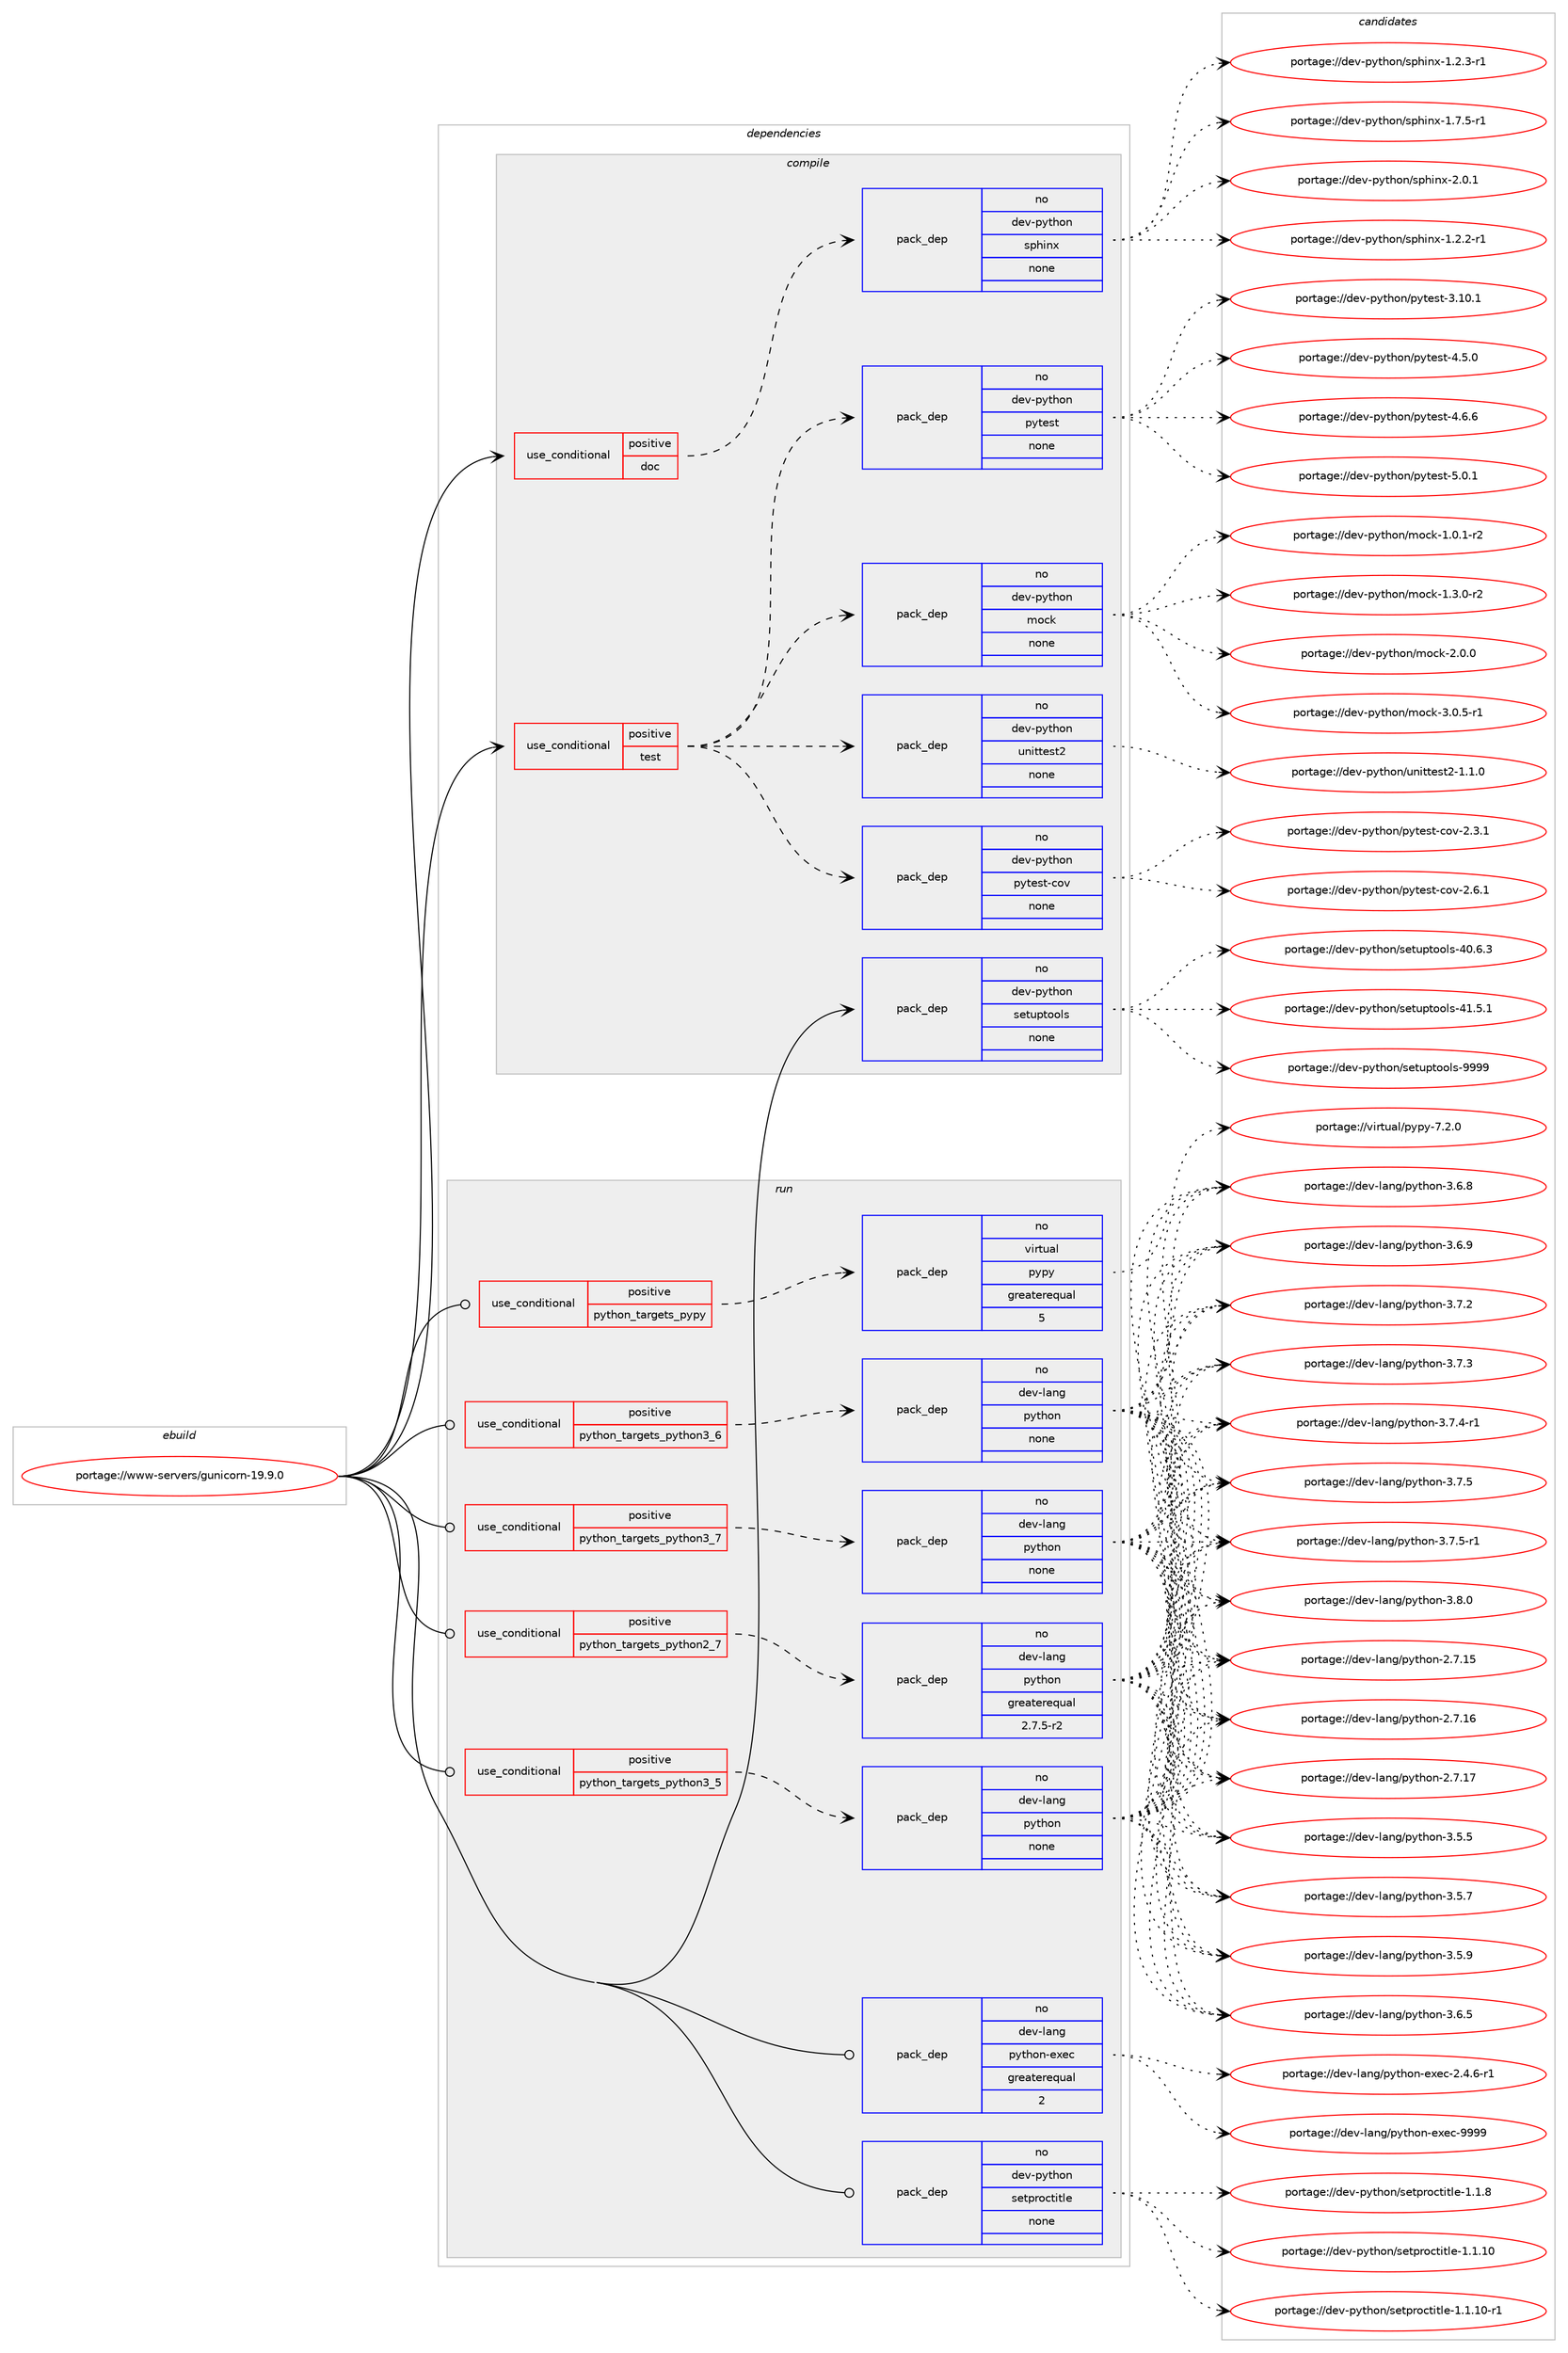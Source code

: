 digraph prolog {

# *************
# Graph options
# *************

newrank=true;
concentrate=true;
compound=true;
graph [rankdir=LR,fontname=Helvetica,fontsize=10,ranksep=1.5];#, ranksep=2.5, nodesep=0.2];
edge  [arrowhead=vee];
node  [fontname=Helvetica,fontsize=10];

# **********
# The ebuild
# **********

subgraph cluster_leftcol {
color=gray;
rank=same;
label=<<i>ebuild</i>>;
id [label="portage://www-servers/gunicorn-19.9.0", color=red, width=4, href="../www-servers/gunicorn-19.9.0.svg"];
}

# ****************
# The dependencies
# ****************

subgraph cluster_midcol {
color=gray;
label=<<i>dependencies</i>>;
subgraph cluster_compile {
fillcolor="#eeeeee";
style=filled;
label=<<i>compile</i>>;
subgraph cond106642 {
dependency443412 [label=<<TABLE BORDER="0" CELLBORDER="1" CELLSPACING="0" CELLPADDING="4"><TR><TD ROWSPAN="3" CELLPADDING="10">use_conditional</TD></TR><TR><TD>positive</TD></TR><TR><TD>doc</TD></TR></TABLE>>, shape=none, color=red];
subgraph pack328895 {
dependency443413 [label=<<TABLE BORDER="0" CELLBORDER="1" CELLSPACING="0" CELLPADDING="4" WIDTH="220"><TR><TD ROWSPAN="6" CELLPADDING="30">pack_dep</TD></TR><TR><TD WIDTH="110">no</TD></TR><TR><TD>dev-python</TD></TR><TR><TD>sphinx</TD></TR><TR><TD>none</TD></TR><TR><TD></TD></TR></TABLE>>, shape=none, color=blue];
}
dependency443412:e -> dependency443413:w [weight=20,style="dashed",arrowhead="vee"];
}
id:e -> dependency443412:w [weight=20,style="solid",arrowhead="vee"];
subgraph cond106643 {
dependency443414 [label=<<TABLE BORDER="0" CELLBORDER="1" CELLSPACING="0" CELLPADDING="4"><TR><TD ROWSPAN="3" CELLPADDING="10">use_conditional</TD></TR><TR><TD>positive</TD></TR><TR><TD>test</TD></TR></TABLE>>, shape=none, color=red];
subgraph pack328896 {
dependency443415 [label=<<TABLE BORDER="0" CELLBORDER="1" CELLSPACING="0" CELLPADDING="4" WIDTH="220"><TR><TD ROWSPAN="6" CELLPADDING="30">pack_dep</TD></TR><TR><TD WIDTH="110">no</TD></TR><TR><TD>dev-python</TD></TR><TR><TD>mock</TD></TR><TR><TD>none</TD></TR><TR><TD></TD></TR></TABLE>>, shape=none, color=blue];
}
dependency443414:e -> dependency443415:w [weight=20,style="dashed",arrowhead="vee"];
subgraph pack328897 {
dependency443416 [label=<<TABLE BORDER="0" CELLBORDER="1" CELLSPACING="0" CELLPADDING="4" WIDTH="220"><TR><TD ROWSPAN="6" CELLPADDING="30">pack_dep</TD></TR><TR><TD WIDTH="110">no</TD></TR><TR><TD>dev-python</TD></TR><TR><TD>pytest</TD></TR><TR><TD>none</TD></TR><TR><TD></TD></TR></TABLE>>, shape=none, color=blue];
}
dependency443414:e -> dependency443416:w [weight=20,style="dashed",arrowhead="vee"];
subgraph pack328898 {
dependency443417 [label=<<TABLE BORDER="0" CELLBORDER="1" CELLSPACING="0" CELLPADDING="4" WIDTH="220"><TR><TD ROWSPAN="6" CELLPADDING="30">pack_dep</TD></TR><TR><TD WIDTH="110">no</TD></TR><TR><TD>dev-python</TD></TR><TR><TD>pytest-cov</TD></TR><TR><TD>none</TD></TR><TR><TD></TD></TR></TABLE>>, shape=none, color=blue];
}
dependency443414:e -> dependency443417:w [weight=20,style="dashed",arrowhead="vee"];
subgraph pack328899 {
dependency443418 [label=<<TABLE BORDER="0" CELLBORDER="1" CELLSPACING="0" CELLPADDING="4" WIDTH="220"><TR><TD ROWSPAN="6" CELLPADDING="30">pack_dep</TD></TR><TR><TD WIDTH="110">no</TD></TR><TR><TD>dev-python</TD></TR><TR><TD>unittest2</TD></TR><TR><TD>none</TD></TR><TR><TD></TD></TR></TABLE>>, shape=none, color=blue];
}
dependency443414:e -> dependency443418:w [weight=20,style="dashed",arrowhead="vee"];
}
id:e -> dependency443414:w [weight=20,style="solid",arrowhead="vee"];
subgraph pack328900 {
dependency443419 [label=<<TABLE BORDER="0" CELLBORDER="1" CELLSPACING="0" CELLPADDING="4" WIDTH="220"><TR><TD ROWSPAN="6" CELLPADDING="30">pack_dep</TD></TR><TR><TD WIDTH="110">no</TD></TR><TR><TD>dev-python</TD></TR><TR><TD>setuptools</TD></TR><TR><TD>none</TD></TR><TR><TD></TD></TR></TABLE>>, shape=none, color=blue];
}
id:e -> dependency443419:w [weight=20,style="solid",arrowhead="vee"];
}
subgraph cluster_compileandrun {
fillcolor="#eeeeee";
style=filled;
label=<<i>compile and run</i>>;
}
subgraph cluster_run {
fillcolor="#eeeeee";
style=filled;
label=<<i>run</i>>;
subgraph cond106644 {
dependency443420 [label=<<TABLE BORDER="0" CELLBORDER="1" CELLSPACING="0" CELLPADDING="4"><TR><TD ROWSPAN="3" CELLPADDING="10">use_conditional</TD></TR><TR><TD>positive</TD></TR><TR><TD>python_targets_pypy</TD></TR></TABLE>>, shape=none, color=red];
subgraph pack328901 {
dependency443421 [label=<<TABLE BORDER="0" CELLBORDER="1" CELLSPACING="0" CELLPADDING="4" WIDTH="220"><TR><TD ROWSPAN="6" CELLPADDING="30">pack_dep</TD></TR><TR><TD WIDTH="110">no</TD></TR><TR><TD>virtual</TD></TR><TR><TD>pypy</TD></TR><TR><TD>greaterequal</TD></TR><TR><TD>5</TD></TR></TABLE>>, shape=none, color=blue];
}
dependency443420:e -> dependency443421:w [weight=20,style="dashed",arrowhead="vee"];
}
id:e -> dependency443420:w [weight=20,style="solid",arrowhead="odot"];
subgraph cond106645 {
dependency443422 [label=<<TABLE BORDER="0" CELLBORDER="1" CELLSPACING="0" CELLPADDING="4"><TR><TD ROWSPAN="3" CELLPADDING="10">use_conditional</TD></TR><TR><TD>positive</TD></TR><TR><TD>python_targets_python2_7</TD></TR></TABLE>>, shape=none, color=red];
subgraph pack328902 {
dependency443423 [label=<<TABLE BORDER="0" CELLBORDER="1" CELLSPACING="0" CELLPADDING="4" WIDTH="220"><TR><TD ROWSPAN="6" CELLPADDING="30">pack_dep</TD></TR><TR><TD WIDTH="110">no</TD></TR><TR><TD>dev-lang</TD></TR><TR><TD>python</TD></TR><TR><TD>greaterequal</TD></TR><TR><TD>2.7.5-r2</TD></TR></TABLE>>, shape=none, color=blue];
}
dependency443422:e -> dependency443423:w [weight=20,style="dashed",arrowhead="vee"];
}
id:e -> dependency443422:w [weight=20,style="solid",arrowhead="odot"];
subgraph cond106646 {
dependency443424 [label=<<TABLE BORDER="0" CELLBORDER="1" CELLSPACING="0" CELLPADDING="4"><TR><TD ROWSPAN="3" CELLPADDING="10">use_conditional</TD></TR><TR><TD>positive</TD></TR><TR><TD>python_targets_python3_5</TD></TR></TABLE>>, shape=none, color=red];
subgraph pack328903 {
dependency443425 [label=<<TABLE BORDER="0" CELLBORDER="1" CELLSPACING="0" CELLPADDING="4" WIDTH="220"><TR><TD ROWSPAN="6" CELLPADDING="30">pack_dep</TD></TR><TR><TD WIDTH="110">no</TD></TR><TR><TD>dev-lang</TD></TR><TR><TD>python</TD></TR><TR><TD>none</TD></TR><TR><TD></TD></TR></TABLE>>, shape=none, color=blue];
}
dependency443424:e -> dependency443425:w [weight=20,style="dashed",arrowhead="vee"];
}
id:e -> dependency443424:w [weight=20,style="solid",arrowhead="odot"];
subgraph cond106647 {
dependency443426 [label=<<TABLE BORDER="0" CELLBORDER="1" CELLSPACING="0" CELLPADDING="4"><TR><TD ROWSPAN="3" CELLPADDING="10">use_conditional</TD></TR><TR><TD>positive</TD></TR><TR><TD>python_targets_python3_6</TD></TR></TABLE>>, shape=none, color=red];
subgraph pack328904 {
dependency443427 [label=<<TABLE BORDER="0" CELLBORDER="1" CELLSPACING="0" CELLPADDING="4" WIDTH="220"><TR><TD ROWSPAN="6" CELLPADDING="30">pack_dep</TD></TR><TR><TD WIDTH="110">no</TD></TR><TR><TD>dev-lang</TD></TR><TR><TD>python</TD></TR><TR><TD>none</TD></TR><TR><TD></TD></TR></TABLE>>, shape=none, color=blue];
}
dependency443426:e -> dependency443427:w [weight=20,style="dashed",arrowhead="vee"];
}
id:e -> dependency443426:w [weight=20,style="solid",arrowhead="odot"];
subgraph cond106648 {
dependency443428 [label=<<TABLE BORDER="0" CELLBORDER="1" CELLSPACING="0" CELLPADDING="4"><TR><TD ROWSPAN="3" CELLPADDING="10">use_conditional</TD></TR><TR><TD>positive</TD></TR><TR><TD>python_targets_python3_7</TD></TR></TABLE>>, shape=none, color=red];
subgraph pack328905 {
dependency443429 [label=<<TABLE BORDER="0" CELLBORDER="1" CELLSPACING="0" CELLPADDING="4" WIDTH="220"><TR><TD ROWSPAN="6" CELLPADDING="30">pack_dep</TD></TR><TR><TD WIDTH="110">no</TD></TR><TR><TD>dev-lang</TD></TR><TR><TD>python</TD></TR><TR><TD>none</TD></TR><TR><TD></TD></TR></TABLE>>, shape=none, color=blue];
}
dependency443428:e -> dependency443429:w [weight=20,style="dashed",arrowhead="vee"];
}
id:e -> dependency443428:w [weight=20,style="solid",arrowhead="odot"];
subgraph pack328906 {
dependency443430 [label=<<TABLE BORDER="0" CELLBORDER="1" CELLSPACING="0" CELLPADDING="4" WIDTH="220"><TR><TD ROWSPAN="6" CELLPADDING="30">pack_dep</TD></TR><TR><TD WIDTH="110">no</TD></TR><TR><TD>dev-lang</TD></TR><TR><TD>python-exec</TD></TR><TR><TD>greaterequal</TD></TR><TR><TD>2</TD></TR></TABLE>>, shape=none, color=blue];
}
id:e -> dependency443430:w [weight=20,style="solid",arrowhead="odot"];
subgraph pack328907 {
dependency443431 [label=<<TABLE BORDER="0" CELLBORDER="1" CELLSPACING="0" CELLPADDING="4" WIDTH="220"><TR><TD ROWSPAN="6" CELLPADDING="30">pack_dep</TD></TR><TR><TD WIDTH="110">no</TD></TR><TR><TD>dev-python</TD></TR><TR><TD>setproctitle</TD></TR><TR><TD>none</TD></TR><TR><TD></TD></TR></TABLE>>, shape=none, color=blue];
}
id:e -> dependency443431:w [weight=20,style="solid",arrowhead="odot"];
}
}

# **************
# The candidates
# **************

subgraph cluster_choices {
rank=same;
color=gray;
label=<<i>candidates</i>>;

subgraph choice328895 {
color=black;
nodesep=1;
choiceportage10010111845112121116104111110471151121041051101204549465046504511449 [label="portage://dev-python/sphinx-1.2.2-r1", color=red, width=4,href="../dev-python/sphinx-1.2.2-r1.svg"];
choiceportage10010111845112121116104111110471151121041051101204549465046514511449 [label="portage://dev-python/sphinx-1.2.3-r1", color=red, width=4,href="../dev-python/sphinx-1.2.3-r1.svg"];
choiceportage10010111845112121116104111110471151121041051101204549465546534511449 [label="portage://dev-python/sphinx-1.7.5-r1", color=red, width=4,href="../dev-python/sphinx-1.7.5-r1.svg"];
choiceportage1001011184511212111610411111047115112104105110120455046484649 [label="portage://dev-python/sphinx-2.0.1", color=red, width=4,href="../dev-python/sphinx-2.0.1.svg"];
dependency443413:e -> choiceportage10010111845112121116104111110471151121041051101204549465046504511449:w [style=dotted,weight="100"];
dependency443413:e -> choiceportage10010111845112121116104111110471151121041051101204549465046514511449:w [style=dotted,weight="100"];
dependency443413:e -> choiceportage10010111845112121116104111110471151121041051101204549465546534511449:w [style=dotted,weight="100"];
dependency443413:e -> choiceportage1001011184511212111610411111047115112104105110120455046484649:w [style=dotted,weight="100"];
}
subgraph choice328896 {
color=black;
nodesep=1;
choiceportage1001011184511212111610411111047109111991074549464846494511450 [label="portage://dev-python/mock-1.0.1-r2", color=red, width=4,href="../dev-python/mock-1.0.1-r2.svg"];
choiceportage1001011184511212111610411111047109111991074549465146484511450 [label="portage://dev-python/mock-1.3.0-r2", color=red, width=4,href="../dev-python/mock-1.3.0-r2.svg"];
choiceportage100101118451121211161041111104710911199107455046484648 [label="portage://dev-python/mock-2.0.0", color=red, width=4,href="../dev-python/mock-2.0.0.svg"];
choiceportage1001011184511212111610411111047109111991074551464846534511449 [label="portage://dev-python/mock-3.0.5-r1", color=red, width=4,href="../dev-python/mock-3.0.5-r1.svg"];
dependency443415:e -> choiceportage1001011184511212111610411111047109111991074549464846494511450:w [style=dotted,weight="100"];
dependency443415:e -> choiceportage1001011184511212111610411111047109111991074549465146484511450:w [style=dotted,weight="100"];
dependency443415:e -> choiceportage100101118451121211161041111104710911199107455046484648:w [style=dotted,weight="100"];
dependency443415:e -> choiceportage1001011184511212111610411111047109111991074551464846534511449:w [style=dotted,weight="100"];
}
subgraph choice328897 {
color=black;
nodesep=1;
choiceportage100101118451121211161041111104711212111610111511645514649484649 [label="portage://dev-python/pytest-3.10.1", color=red, width=4,href="../dev-python/pytest-3.10.1.svg"];
choiceportage1001011184511212111610411111047112121116101115116455246534648 [label="portage://dev-python/pytest-4.5.0", color=red, width=4,href="../dev-python/pytest-4.5.0.svg"];
choiceportage1001011184511212111610411111047112121116101115116455246544654 [label="portage://dev-python/pytest-4.6.6", color=red, width=4,href="../dev-python/pytest-4.6.6.svg"];
choiceportage1001011184511212111610411111047112121116101115116455346484649 [label="portage://dev-python/pytest-5.0.1", color=red, width=4,href="../dev-python/pytest-5.0.1.svg"];
dependency443416:e -> choiceportage100101118451121211161041111104711212111610111511645514649484649:w [style=dotted,weight="100"];
dependency443416:e -> choiceportage1001011184511212111610411111047112121116101115116455246534648:w [style=dotted,weight="100"];
dependency443416:e -> choiceportage1001011184511212111610411111047112121116101115116455246544654:w [style=dotted,weight="100"];
dependency443416:e -> choiceportage1001011184511212111610411111047112121116101115116455346484649:w [style=dotted,weight="100"];
}
subgraph choice328898 {
color=black;
nodesep=1;
choiceportage10010111845112121116104111110471121211161011151164599111118455046514649 [label="portage://dev-python/pytest-cov-2.3.1", color=red, width=4,href="../dev-python/pytest-cov-2.3.1.svg"];
choiceportage10010111845112121116104111110471121211161011151164599111118455046544649 [label="portage://dev-python/pytest-cov-2.6.1", color=red, width=4,href="../dev-python/pytest-cov-2.6.1.svg"];
dependency443417:e -> choiceportage10010111845112121116104111110471121211161011151164599111118455046514649:w [style=dotted,weight="100"];
dependency443417:e -> choiceportage10010111845112121116104111110471121211161011151164599111118455046544649:w [style=dotted,weight="100"];
}
subgraph choice328899 {
color=black;
nodesep=1;
choiceportage100101118451121211161041111104711711010511611610111511650454946494648 [label="portage://dev-python/unittest2-1.1.0", color=red, width=4,href="../dev-python/unittest2-1.1.0.svg"];
dependency443418:e -> choiceportage100101118451121211161041111104711711010511611610111511650454946494648:w [style=dotted,weight="100"];
}
subgraph choice328900 {
color=black;
nodesep=1;
choiceportage100101118451121211161041111104711510111611711211611111110811545524846544651 [label="portage://dev-python/setuptools-40.6.3", color=red, width=4,href="../dev-python/setuptools-40.6.3.svg"];
choiceportage100101118451121211161041111104711510111611711211611111110811545524946534649 [label="portage://dev-python/setuptools-41.5.1", color=red, width=4,href="../dev-python/setuptools-41.5.1.svg"];
choiceportage10010111845112121116104111110471151011161171121161111111081154557575757 [label="portage://dev-python/setuptools-9999", color=red, width=4,href="../dev-python/setuptools-9999.svg"];
dependency443419:e -> choiceportage100101118451121211161041111104711510111611711211611111110811545524846544651:w [style=dotted,weight="100"];
dependency443419:e -> choiceportage100101118451121211161041111104711510111611711211611111110811545524946534649:w [style=dotted,weight="100"];
dependency443419:e -> choiceportage10010111845112121116104111110471151011161171121161111111081154557575757:w [style=dotted,weight="100"];
}
subgraph choice328901 {
color=black;
nodesep=1;
choiceportage1181051141161179710847112121112121455546504648 [label="portage://virtual/pypy-7.2.0", color=red, width=4,href="../virtual/pypy-7.2.0.svg"];
dependency443421:e -> choiceportage1181051141161179710847112121112121455546504648:w [style=dotted,weight="100"];
}
subgraph choice328902 {
color=black;
nodesep=1;
choiceportage10010111845108971101034711212111610411111045504655464953 [label="portage://dev-lang/python-2.7.15", color=red, width=4,href="../dev-lang/python-2.7.15.svg"];
choiceportage10010111845108971101034711212111610411111045504655464954 [label="portage://dev-lang/python-2.7.16", color=red, width=4,href="../dev-lang/python-2.7.16.svg"];
choiceportage10010111845108971101034711212111610411111045504655464955 [label="portage://dev-lang/python-2.7.17", color=red, width=4,href="../dev-lang/python-2.7.17.svg"];
choiceportage100101118451089711010347112121116104111110455146534653 [label="portage://dev-lang/python-3.5.5", color=red, width=4,href="../dev-lang/python-3.5.5.svg"];
choiceportage100101118451089711010347112121116104111110455146534655 [label="portage://dev-lang/python-3.5.7", color=red, width=4,href="../dev-lang/python-3.5.7.svg"];
choiceportage100101118451089711010347112121116104111110455146534657 [label="portage://dev-lang/python-3.5.9", color=red, width=4,href="../dev-lang/python-3.5.9.svg"];
choiceportage100101118451089711010347112121116104111110455146544653 [label="portage://dev-lang/python-3.6.5", color=red, width=4,href="../dev-lang/python-3.6.5.svg"];
choiceportage100101118451089711010347112121116104111110455146544656 [label="portage://dev-lang/python-3.6.8", color=red, width=4,href="../dev-lang/python-3.6.8.svg"];
choiceportage100101118451089711010347112121116104111110455146544657 [label="portage://dev-lang/python-3.6.9", color=red, width=4,href="../dev-lang/python-3.6.9.svg"];
choiceportage100101118451089711010347112121116104111110455146554650 [label="portage://dev-lang/python-3.7.2", color=red, width=4,href="../dev-lang/python-3.7.2.svg"];
choiceportage100101118451089711010347112121116104111110455146554651 [label="portage://dev-lang/python-3.7.3", color=red, width=4,href="../dev-lang/python-3.7.3.svg"];
choiceportage1001011184510897110103471121211161041111104551465546524511449 [label="portage://dev-lang/python-3.7.4-r1", color=red, width=4,href="../dev-lang/python-3.7.4-r1.svg"];
choiceportage100101118451089711010347112121116104111110455146554653 [label="portage://dev-lang/python-3.7.5", color=red, width=4,href="../dev-lang/python-3.7.5.svg"];
choiceportage1001011184510897110103471121211161041111104551465546534511449 [label="portage://dev-lang/python-3.7.5-r1", color=red, width=4,href="../dev-lang/python-3.7.5-r1.svg"];
choiceportage100101118451089711010347112121116104111110455146564648 [label="portage://dev-lang/python-3.8.0", color=red, width=4,href="../dev-lang/python-3.8.0.svg"];
dependency443423:e -> choiceportage10010111845108971101034711212111610411111045504655464953:w [style=dotted,weight="100"];
dependency443423:e -> choiceportage10010111845108971101034711212111610411111045504655464954:w [style=dotted,weight="100"];
dependency443423:e -> choiceportage10010111845108971101034711212111610411111045504655464955:w [style=dotted,weight="100"];
dependency443423:e -> choiceportage100101118451089711010347112121116104111110455146534653:w [style=dotted,weight="100"];
dependency443423:e -> choiceportage100101118451089711010347112121116104111110455146534655:w [style=dotted,weight="100"];
dependency443423:e -> choiceportage100101118451089711010347112121116104111110455146534657:w [style=dotted,weight="100"];
dependency443423:e -> choiceportage100101118451089711010347112121116104111110455146544653:w [style=dotted,weight="100"];
dependency443423:e -> choiceportage100101118451089711010347112121116104111110455146544656:w [style=dotted,weight="100"];
dependency443423:e -> choiceportage100101118451089711010347112121116104111110455146544657:w [style=dotted,weight="100"];
dependency443423:e -> choiceportage100101118451089711010347112121116104111110455146554650:w [style=dotted,weight="100"];
dependency443423:e -> choiceportage100101118451089711010347112121116104111110455146554651:w [style=dotted,weight="100"];
dependency443423:e -> choiceportage1001011184510897110103471121211161041111104551465546524511449:w [style=dotted,weight="100"];
dependency443423:e -> choiceportage100101118451089711010347112121116104111110455146554653:w [style=dotted,weight="100"];
dependency443423:e -> choiceportage1001011184510897110103471121211161041111104551465546534511449:w [style=dotted,weight="100"];
dependency443423:e -> choiceportage100101118451089711010347112121116104111110455146564648:w [style=dotted,weight="100"];
}
subgraph choice328903 {
color=black;
nodesep=1;
choiceportage10010111845108971101034711212111610411111045504655464953 [label="portage://dev-lang/python-2.7.15", color=red, width=4,href="../dev-lang/python-2.7.15.svg"];
choiceportage10010111845108971101034711212111610411111045504655464954 [label="portage://dev-lang/python-2.7.16", color=red, width=4,href="../dev-lang/python-2.7.16.svg"];
choiceportage10010111845108971101034711212111610411111045504655464955 [label="portage://dev-lang/python-2.7.17", color=red, width=4,href="../dev-lang/python-2.7.17.svg"];
choiceportage100101118451089711010347112121116104111110455146534653 [label="portage://dev-lang/python-3.5.5", color=red, width=4,href="../dev-lang/python-3.5.5.svg"];
choiceportage100101118451089711010347112121116104111110455146534655 [label="portage://dev-lang/python-3.5.7", color=red, width=4,href="../dev-lang/python-3.5.7.svg"];
choiceportage100101118451089711010347112121116104111110455146534657 [label="portage://dev-lang/python-3.5.9", color=red, width=4,href="../dev-lang/python-3.5.9.svg"];
choiceportage100101118451089711010347112121116104111110455146544653 [label="portage://dev-lang/python-3.6.5", color=red, width=4,href="../dev-lang/python-3.6.5.svg"];
choiceportage100101118451089711010347112121116104111110455146544656 [label="portage://dev-lang/python-3.6.8", color=red, width=4,href="../dev-lang/python-3.6.8.svg"];
choiceportage100101118451089711010347112121116104111110455146544657 [label="portage://dev-lang/python-3.6.9", color=red, width=4,href="../dev-lang/python-3.6.9.svg"];
choiceportage100101118451089711010347112121116104111110455146554650 [label="portage://dev-lang/python-3.7.2", color=red, width=4,href="../dev-lang/python-3.7.2.svg"];
choiceportage100101118451089711010347112121116104111110455146554651 [label="portage://dev-lang/python-3.7.3", color=red, width=4,href="../dev-lang/python-3.7.3.svg"];
choiceportage1001011184510897110103471121211161041111104551465546524511449 [label="portage://dev-lang/python-3.7.4-r1", color=red, width=4,href="../dev-lang/python-3.7.4-r1.svg"];
choiceportage100101118451089711010347112121116104111110455146554653 [label="portage://dev-lang/python-3.7.5", color=red, width=4,href="../dev-lang/python-3.7.5.svg"];
choiceportage1001011184510897110103471121211161041111104551465546534511449 [label="portage://dev-lang/python-3.7.5-r1", color=red, width=4,href="../dev-lang/python-3.7.5-r1.svg"];
choiceportage100101118451089711010347112121116104111110455146564648 [label="portage://dev-lang/python-3.8.0", color=red, width=4,href="../dev-lang/python-3.8.0.svg"];
dependency443425:e -> choiceportage10010111845108971101034711212111610411111045504655464953:w [style=dotted,weight="100"];
dependency443425:e -> choiceportage10010111845108971101034711212111610411111045504655464954:w [style=dotted,weight="100"];
dependency443425:e -> choiceportage10010111845108971101034711212111610411111045504655464955:w [style=dotted,weight="100"];
dependency443425:e -> choiceportage100101118451089711010347112121116104111110455146534653:w [style=dotted,weight="100"];
dependency443425:e -> choiceportage100101118451089711010347112121116104111110455146534655:w [style=dotted,weight="100"];
dependency443425:e -> choiceportage100101118451089711010347112121116104111110455146534657:w [style=dotted,weight="100"];
dependency443425:e -> choiceportage100101118451089711010347112121116104111110455146544653:w [style=dotted,weight="100"];
dependency443425:e -> choiceportage100101118451089711010347112121116104111110455146544656:w [style=dotted,weight="100"];
dependency443425:e -> choiceportage100101118451089711010347112121116104111110455146544657:w [style=dotted,weight="100"];
dependency443425:e -> choiceportage100101118451089711010347112121116104111110455146554650:w [style=dotted,weight="100"];
dependency443425:e -> choiceportage100101118451089711010347112121116104111110455146554651:w [style=dotted,weight="100"];
dependency443425:e -> choiceportage1001011184510897110103471121211161041111104551465546524511449:w [style=dotted,weight="100"];
dependency443425:e -> choiceportage100101118451089711010347112121116104111110455146554653:w [style=dotted,weight="100"];
dependency443425:e -> choiceportage1001011184510897110103471121211161041111104551465546534511449:w [style=dotted,weight="100"];
dependency443425:e -> choiceportage100101118451089711010347112121116104111110455146564648:w [style=dotted,weight="100"];
}
subgraph choice328904 {
color=black;
nodesep=1;
choiceportage10010111845108971101034711212111610411111045504655464953 [label="portage://dev-lang/python-2.7.15", color=red, width=4,href="../dev-lang/python-2.7.15.svg"];
choiceportage10010111845108971101034711212111610411111045504655464954 [label="portage://dev-lang/python-2.7.16", color=red, width=4,href="../dev-lang/python-2.7.16.svg"];
choiceportage10010111845108971101034711212111610411111045504655464955 [label="portage://dev-lang/python-2.7.17", color=red, width=4,href="../dev-lang/python-2.7.17.svg"];
choiceportage100101118451089711010347112121116104111110455146534653 [label="portage://dev-lang/python-3.5.5", color=red, width=4,href="../dev-lang/python-3.5.5.svg"];
choiceportage100101118451089711010347112121116104111110455146534655 [label="portage://dev-lang/python-3.5.7", color=red, width=4,href="../dev-lang/python-3.5.7.svg"];
choiceportage100101118451089711010347112121116104111110455146534657 [label="portage://dev-lang/python-3.5.9", color=red, width=4,href="../dev-lang/python-3.5.9.svg"];
choiceportage100101118451089711010347112121116104111110455146544653 [label="portage://dev-lang/python-3.6.5", color=red, width=4,href="../dev-lang/python-3.6.5.svg"];
choiceportage100101118451089711010347112121116104111110455146544656 [label="portage://dev-lang/python-3.6.8", color=red, width=4,href="../dev-lang/python-3.6.8.svg"];
choiceportage100101118451089711010347112121116104111110455146544657 [label="portage://dev-lang/python-3.6.9", color=red, width=4,href="../dev-lang/python-3.6.9.svg"];
choiceportage100101118451089711010347112121116104111110455146554650 [label="portage://dev-lang/python-3.7.2", color=red, width=4,href="../dev-lang/python-3.7.2.svg"];
choiceportage100101118451089711010347112121116104111110455146554651 [label="portage://dev-lang/python-3.7.3", color=red, width=4,href="../dev-lang/python-3.7.3.svg"];
choiceportage1001011184510897110103471121211161041111104551465546524511449 [label="portage://dev-lang/python-3.7.4-r1", color=red, width=4,href="../dev-lang/python-3.7.4-r1.svg"];
choiceportage100101118451089711010347112121116104111110455146554653 [label="portage://dev-lang/python-3.7.5", color=red, width=4,href="../dev-lang/python-3.7.5.svg"];
choiceportage1001011184510897110103471121211161041111104551465546534511449 [label="portage://dev-lang/python-3.7.5-r1", color=red, width=4,href="../dev-lang/python-3.7.5-r1.svg"];
choiceportage100101118451089711010347112121116104111110455146564648 [label="portage://dev-lang/python-3.8.0", color=red, width=4,href="../dev-lang/python-3.8.0.svg"];
dependency443427:e -> choiceportage10010111845108971101034711212111610411111045504655464953:w [style=dotted,weight="100"];
dependency443427:e -> choiceportage10010111845108971101034711212111610411111045504655464954:w [style=dotted,weight="100"];
dependency443427:e -> choiceportage10010111845108971101034711212111610411111045504655464955:w [style=dotted,weight="100"];
dependency443427:e -> choiceportage100101118451089711010347112121116104111110455146534653:w [style=dotted,weight="100"];
dependency443427:e -> choiceportage100101118451089711010347112121116104111110455146534655:w [style=dotted,weight="100"];
dependency443427:e -> choiceportage100101118451089711010347112121116104111110455146534657:w [style=dotted,weight="100"];
dependency443427:e -> choiceportage100101118451089711010347112121116104111110455146544653:w [style=dotted,weight="100"];
dependency443427:e -> choiceportage100101118451089711010347112121116104111110455146544656:w [style=dotted,weight="100"];
dependency443427:e -> choiceportage100101118451089711010347112121116104111110455146544657:w [style=dotted,weight="100"];
dependency443427:e -> choiceportage100101118451089711010347112121116104111110455146554650:w [style=dotted,weight="100"];
dependency443427:e -> choiceportage100101118451089711010347112121116104111110455146554651:w [style=dotted,weight="100"];
dependency443427:e -> choiceportage1001011184510897110103471121211161041111104551465546524511449:w [style=dotted,weight="100"];
dependency443427:e -> choiceportage100101118451089711010347112121116104111110455146554653:w [style=dotted,weight="100"];
dependency443427:e -> choiceportage1001011184510897110103471121211161041111104551465546534511449:w [style=dotted,weight="100"];
dependency443427:e -> choiceportage100101118451089711010347112121116104111110455146564648:w [style=dotted,weight="100"];
}
subgraph choice328905 {
color=black;
nodesep=1;
choiceportage10010111845108971101034711212111610411111045504655464953 [label="portage://dev-lang/python-2.7.15", color=red, width=4,href="../dev-lang/python-2.7.15.svg"];
choiceportage10010111845108971101034711212111610411111045504655464954 [label="portage://dev-lang/python-2.7.16", color=red, width=4,href="../dev-lang/python-2.7.16.svg"];
choiceportage10010111845108971101034711212111610411111045504655464955 [label="portage://dev-lang/python-2.7.17", color=red, width=4,href="../dev-lang/python-2.7.17.svg"];
choiceportage100101118451089711010347112121116104111110455146534653 [label="portage://dev-lang/python-3.5.5", color=red, width=4,href="../dev-lang/python-3.5.5.svg"];
choiceportage100101118451089711010347112121116104111110455146534655 [label="portage://dev-lang/python-3.5.7", color=red, width=4,href="../dev-lang/python-3.5.7.svg"];
choiceportage100101118451089711010347112121116104111110455146534657 [label="portage://dev-lang/python-3.5.9", color=red, width=4,href="../dev-lang/python-3.5.9.svg"];
choiceportage100101118451089711010347112121116104111110455146544653 [label="portage://dev-lang/python-3.6.5", color=red, width=4,href="../dev-lang/python-3.6.5.svg"];
choiceportage100101118451089711010347112121116104111110455146544656 [label="portage://dev-lang/python-3.6.8", color=red, width=4,href="../dev-lang/python-3.6.8.svg"];
choiceportage100101118451089711010347112121116104111110455146544657 [label="portage://dev-lang/python-3.6.9", color=red, width=4,href="../dev-lang/python-3.6.9.svg"];
choiceportage100101118451089711010347112121116104111110455146554650 [label="portage://dev-lang/python-3.7.2", color=red, width=4,href="../dev-lang/python-3.7.2.svg"];
choiceportage100101118451089711010347112121116104111110455146554651 [label="portage://dev-lang/python-3.7.3", color=red, width=4,href="../dev-lang/python-3.7.3.svg"];
choiceportage1001011184510897110103471121211161041111104551465546524511449 [label="portage://dev-lang/python-3.7.4-r1", color=red, width=4,href="../dev-lang/python-3.7.4-r1.svg"];
choiceportage100101118451089711010347112121116104111110455146554653 [label="portage://dev-lang/python-3.7.5", color=red, width=4,href="../dev-lang/python-3.7.5.svg"];
choiceportage1001011184510897110103471121211161041111104551465546534511449 [label="portage://dev-lang/python-3.7.5-r1", color=red, width=4,href="../dev-lang/python-3.7.5-r1.svg"];
choiceportage100101118451089711010347112121116104111110455146564648 [label="portage://dev-lang/python-3.8.0", color=red, width=4,href="../dev-lang/python-3.8.0.svg"];
dependency443429:e -> choiceportage10010111845108971101034711212111610411111045504655464953:w [style=dotted,weight="100"];
dependency443429:e -> choiceportage10010111845108971101034711212111610411111045504655464954:w [style=dotted,weight="100"];
dependency443429:e -> choiceportage10010111845108971101034711212111610411111045504655464955:w [style=dotted,weight="100"];
dependency443429:e -> choiceportage100101118451089711010347112121116104111110455146534653:w [style=dotted,weight="100"];
dependency443429:e -> choiceportage100101118451089711010347112121116104111110455146534655:w [style=dotted,weight="100"];
dependency443429:e -> choiceportage100101118451089711010347112121116104111110455146534657:w [style=dotted,weight="100"];
dependency443429:e -> choiceportage100101118451089711010347112121116104111110455146544653:w [style=dotted,weight="100"];
dependency443429:e -> choiceportage100101118451089711010347112121116104111110455146544656:w [style=dotted,weight="100"];
dependency443429:e -> choiceportage100101118451089711010347112121116104111110455146544657:w [style=dotted,weight="100"];
dependency443429:e -> choiceportage100101118451089711010347112121116104111110455146554650:w [style=dotted,weight="100"];
dependency443429:e -> choiceportage100101118451089711010347112121116104111110455146554651:w [style=dotted,weight="100"];
dependency443429:e -> choiceportage1001011184510897110103471121211161041111104551465546524511449:w [style=dotted,weight="100"];
dependency443429:e -> choiceportage100101118451089711010347112121116104111110455146554653:w [style=dotted,weight="100"];
dependency443429:e -> choiceportage1001011184510897110103471121211161041111104551465546534511449:w [style=dotted,weight="100"];
dependency443429:e -> choiceportage100101118451089711010347112121116104111110455146564648:w [style=dotted,weight="100"];
}
subgraph choice328906 {
color=black;
nodesep=1;
choiceportage10010111845108971101034711212111610411111045101120101994550465246544511449 [label="portage://dev-lang/python-exec-2.4.6-r1", color=red, width=4,href="../dev-lang/python-exec-2.4.6-r1.svg"];
choiceportage10010111845108971101034711212111610411111045101120101994557575757 [label="portage://dev-lang/python-exec-9999", color=red, width=4,href="../dev-lang/python-exec-9999.svg"];
dependency443430:e -> choiceportage10010111845108971101034711212111610411111045101120101994550465246544511449:w [style=dotted,weight="100"];
dependency443430:e -> choiceportage10010111845108971101034711212111610411111045101120101994557575757:w [style=dotted,weight="100"];
}
subgraph choice328907 {
color=black;
nodesep=1;
choiceportage10010111845112121116104111110471151011161121141119911610511610810145494649464948 [label="portage://dev-python/setproctitle-1.1.10", color=red, width=4,href="../dev-python/setproctitle-1.1.10.svg"];
choiceportage100101118451121211161041111104711510111611211411199116105116108101454946494649484511449 [label="portage://dev-python/setproctitle-1.1.10-r1", color=red, width=4,href="../dev-python/setproctitle-1.1.10-r1.svg"];
choiceportage100101118451121211161041111104711510111611211411199116105116108101454946494656 [label="portage://dev-python/setproctitle-1.1.8", color=red, width=4,href="../dev-python/setproctitle-1.1.8.svg"];
dependency443431:e -> choiceportage10010111845112121116104111110471151011161121141119911610511610810145494649464948:w [style=dotted,weight="100"];
dependency443431:e -> choiceportage100101118451121211161041111104711510111611211411199116105116108101454946494649484511449:w [style=dotted,weight="100"];
dependency443431:e -> choiceportage100101118451121211161041111104711510111611211411199116105116108101454946494656:w [style=dotted,weight="100"];
}
}

}
